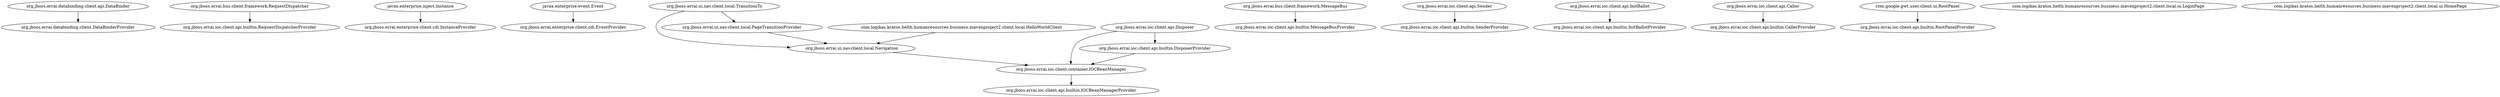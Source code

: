 //
// Generated IOC bean dependency graph in GraphViz DOT format.
//

digraph g {
  "org.jboss.errai.databinding.client.DataBinderProvider"
  "org.jboss.errai.databinding.client.api.DataBinder" -> "org.jboss.errai.databinding.client.DataBinderProvider"
  "org.jboss.errai.ioc.client.api.builtin.RequestDispatcherProvider"
  "org.jboss.errai.enterprise.client.cdi.InstanceProvider"
  "javax.enterprise.inject.Instance" -> "org.jboss.errai.enterprise.client.cdi.InstanceProvider"
  "org.jboss.errai.enterprise.client.cdi.EventProvider"
  "javax.enterprise.event.Event" -> "org.jboss.errai.enterprise.client.cdi.EventProvider"
  "org.jboss.errai.ioc.client.api.builtin.IOCBeanManagerProvider"
  "org.jboss.errai.ioc.client.container.IOCBeanManager" -> "org.jboss.errai.ioc.client.api.builtin.IOCBeanManagerProvider"
  "org.jboss.errai.ui.nav.client.local.Navigation" -> "org.jboss.errai.ioc.client.container.IOCBeanManager"
  "org.jboss.errai.ioc.client.api.builtin.MessageBusProvider"
  "org.jboss.errai.bus.client.framework.RequestDispatcher" -> "org.jboss.errai.ioc.client.api.builtin.RequestDispatcherProvider"
  "org.jboss.errai.ioc.client.api.builtin.SenderProvider"
  "org.jboss.errai.ioc.client.api.Sender" -> "org.jboss.errai.ioc.client.api.builtin.SenderProvider"
  "org.jboss.errai.ioc.client.api.builtin.InitBallotProvider"
  "org.jboss.errai.ioc.client.api.builtin.CallerProvider"
  "org.jboss.errai.ui.nav.client.local.PageTransitionProvider" -> "org.jboss.errai.ui.nav.client.local.Navigation"
  "org.jboss.errai.ui.nav.client.local.TransitionTo" -> "org.jboss.errai.ui.nav.client.local.Navigation"
  "org.jboss.errai.ui.nav.client.local.TransitionTo" -> "org.jboss.errai.ui.nav.client.local.PageTransitionProvider"
  "org.jboss.errai.ioc.client.api.builtin.RootPanelProvider"
  "com.google.gwt.user.client.ui.RootPanel" -> "org.jboss.errai.ioc.client.api.builtin.RootPanelProvider"
  "com.logikas.kratos.helth.humanresources.business.mavenproject2.client.local.ui.LoginPage"
  "org.jboss.errai.ioc.client.api.Caller" -> "org.jboss.errai.ioc.client.api.builtin.CallerProvider"
  "org.jboss.errai.ioc.client.api.InitBallot" -> "org.jboss.errai.ioc.client.api.builtin.InitBallotProvider"
  "org.jboss.errai.bus.client.framework.MessageBus" -> "org.jboss.errai.ioc.client.api.builtin.MessageBusProvider"
  "com.logikas.kratos.helth.humanresources.business.mavenproject2.client.local.ui.HomePage"
  "org.jboss.errai.ioc.client.api.builtin.DisposerProvider" -> "org.jboss.errai.ioc.client.container.IOCBeanManager"
  "org.jboss.errai.ioc.client.api.Disposer" -> "org.jboss.errai.ioc.client.api.builtin.DisposerProvider"
  "org.jboss.errai.ioc.client.api.Disposer" -> "org.jboss.errai.ioc.client.container.IOCBeanManager"
  "com.logikas.kratos.helth.humanresources.business.mavenproject2.client.local.HelloWorldClient" -> "org.jboss.errai.ui.nav.client.local.Navigation"
}